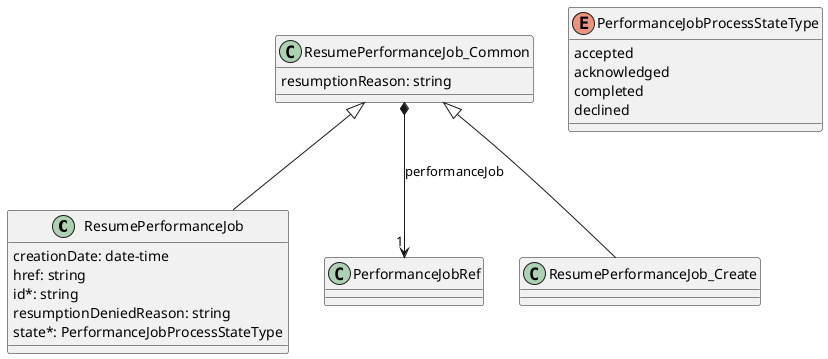 @startuml resumePerformanceJobModel

class ResumePerformanceJob {

    creationDate: date-time
    href: string
    id*: string
    resumptionDeniedReason: string
    state*: PerformanceJobProcessStateType
}
ResumePerformanceJob_Common <|-- ResumePerformanceJob



class ResumePerformanceJob_Common {

    resumptionReason: string
}

ResumePerformanceJob_Common *-->"1" PerformanceJobRef : performanceJob


class ResumePerformanceJob_Create {

}
ResumePerformanceJob_Common <|-- ResumePerformanceJob_Create

enum PerformanceJobProcessStateType {

    accepted
    acknowledged
    completed
    declined
}

@enduml